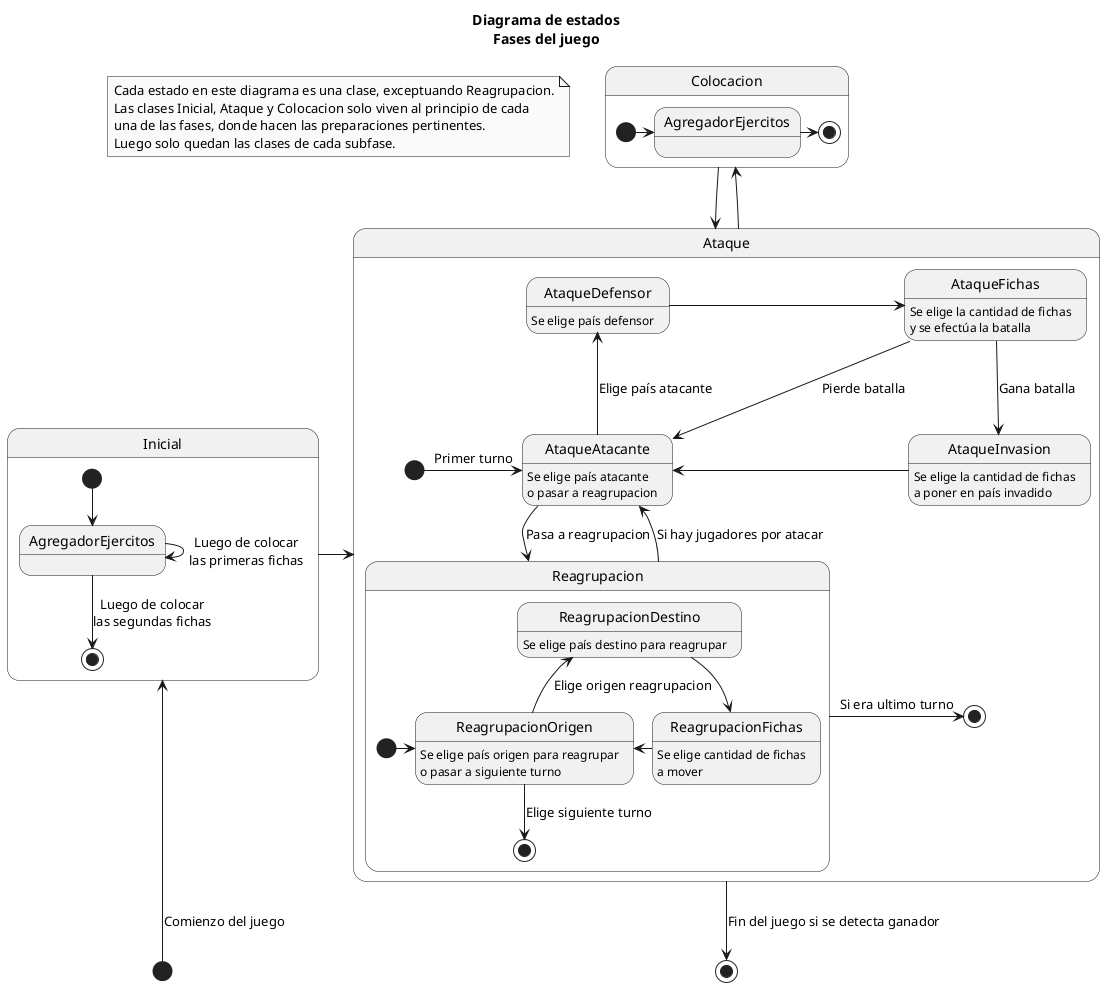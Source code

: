 @startuml
skinparam monochrome true
skinparam style strictuml
skinparam classAttributeIconSize 0
title 
    Diagrama de estados
    <b>Fases del juego</b>
end title


[*] -up-> Inicial: Comienzo del juego

state Inicial {
    [*] --> AgregadorEjercitos
    AgregadorEjercitos --> AgregadorEjercitos: Luego de colocar\nlas primeras fichas
    AgregadorEjercitos --> [*]: Luego de colocar\nlas segundas fichas
}

Inicial -> Ataque

state Ataque {
    
    [*] -> AtaqueAtacante: Primer turno
    AtaqueAtacante: Se elige país atacante\no pasar a reagrupacion 

    AtaqueAtacante -up--> AtaqueDefensor: Elige país atacante
    AtaqueDefensor: Se elige país defensor

    AtaqueDefensor -> AtaqueFichas: \t\t\t\t\t\t\t\t
    AtaqueFichas: Se elige la cantidad de fichas\ny se efectúa la batalla

    AtaqueFichas --> AtaqueAtacante: Pierde batalla
    AtaqueFichas ---> AtaqueInvasion: Gana batalla
    AtaqueInvasion: Se elige la cantidad de fichas\na poner en país invadido

    AtaqueInvasion -left> AtaqueAtacante: \t\t\t\t\t\t\t\t

    AtaqueAtacante --> Reagrupacion: Pasa a reagrupacion
    
    state Reagrupacion {
        [*] -> ReagrupacionOrigen
        ReagrupacionOrigen: Se elige país origen para reagrupar\no pasar a siguiente turno
        
        ReagrupacionOrigen --up> ReagrupacionDestino: Elige origen reagrupacion
        ReagrupacionDestino: Se elige país destino para reagrupar
        
        ReagrupacionDestino --> ReagrupacionFichas
        ReagrupacionFichas: Se elige cantidad de fichas\na mover

        ReagrupacionFichas -left> ReagrupacionOrigen
        ReagrupacionOrigen --> [*]: Elige siguiente turno
    }
    Reagrupacion -up-> AtaqueAtacante: Si hay jugadores por atacar
    Reagrupacion -> [*]: Si era ultimo turno
}

Ataque --> Colocacion

state Colocacion {
    state "AgregadorEjercitos" as AgregadorEjercitos2
    [*] -> AgregadorEjercitos2
    AgregadorEjercitos2 -> [*]
}

Colocacion --> Ataque

note \
"Cada estado en este diagrama es una clase, exceptuando Reagrupacion.\n\
Las clases Inicial, Ataque y Colocacion solo viven al principio de cada\n\
una de las fases, donde hacen las preparaciones pertinentes.\n\
Luego solo quedan las clases de cada subfase." as N

Colocacion -[hidden]left> N

Ataque --> [*]: Fin del juego si se detecta ganador

@enduml